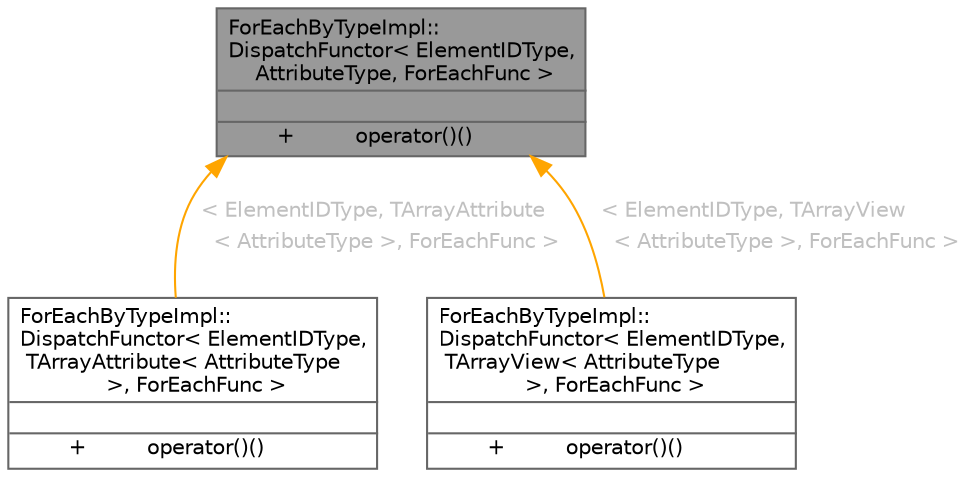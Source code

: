 digraph "ForEachByTypeImpl::DispatchFunctor&lt; ElementIDType, AttributeType, ForEachFunc &gt;"
{
 // INTERACTIVE_SVG=YES
 // LATEX_PDF_SIZE
  bgcolor="transparent";
  edge [fontname=Helvetica,fontsize=10,labelfontname=Helvetica,labelfontsize=10];
  node [fontname=Helvetica,fontsize=10,shape=box,height=0.2,width=0.4];
  Node1 [id="Node000001",shape=plain,label=<<TABLE CELLBORDER="0" BORDER="1"><TR><TD COLSPAN="2" CELLPADDING="1" CELLSPACING="0">ForEachByTypeImpl::<BR ALIGN="LEFT"/>DispatchFunctor&lt; ElementIDType,<BR ALIGN="LEFT"/> AttributeType, ForEachFunc &gt;</TD></TR>
<HR/>
<TR><TD COLSPAN="2" CELLPADDING="1" CELLSPACING="0">&nbsp;</TD></TR>
<HR/>
<TR><TD VALIGN="top" CELLPADDING="1" CELLSPACING="0">+</TD><TD VALIGN="top" ALIGN="LEFT" CELLPADDING="1" CELLSPACING="0">operator()()<BR ALIGN="LEFT"/></TD></TR>
</TABLE>>
,height=0.2,width=0.4,color="gray40", fillcolor="grey60", style="filled", fontcolor="black",tooltip=" "];
  Node1 -> Node2 [id="edge1_Node000001_Node000002",dir="back",color="orange",style="solid",tooltip=" ",label=<<TABLE CELLBORDER="0" BORDER="0"><TR><TD VALIGN="top" ALIGN="LEFT" CELLPADDING="1" CELLSPACING="0">&lt; ElementIDType, TArrayAttribute</TD></TR>
<TR><TD VALIGN="top" ALIGN="LEFT" CELLPADDING="1" CELLSPACING="0">&nbsp;&nbsp;&lt; AttributeType &gt;, ForEachFunc &gt;</TD></TR>
</TABLE>> ,fontcolor="grey" ];
  Node2 [id="Node000002",shape=plain,label=<<TABLE CELLBORDER="0" BORDER="1"><TR><TD COLSPAN="2" CELLPADDING="1" CELLSPACING="0">ForEachByTypeImpl::<BR ALIGN="LEFT"/>DispatchFunctor&lt; ElementIDType,<BR ALIGN="LEFT"/> TArrayAttribute&lt; AttributeType<BR ALIGN="LEFT"/> &gt;, ForEachFunc &gt;</TD></TR>
<HR/>
<TR><TD COLSPAN="2" CELLPADDING="1" CELLSPACING="0">&nbsp;</TD></TR>
<HR/>
<TR><TD VALIGN="top" CELLPADDING="1" CELLSPACING="0">+</TD><TD VALIGN="top" ALIGN="LEFT" CELLPADDING="1" CELLSPACING="0">operator()()<BR ALIGN="LEFT"/></TD></TR>
</TABLE>>
,height=0.2,width=0.4,color="gray40", fillcolor="white", style="filled",URL="$da/d16/structForEachByTypeImpl_1_1DispatchFunctor_3_01ElementIDType_00_01TArrayAttribute_3_01AttributeType_01_4_00_01ForEachFunc_01_4.html",tooltip=" "];
  Node1 -> Node3 [id="edge2_Node000001_Node000003",dir="back",color="orange",style="solid",tooltip=" ",label=<<TABLE CELLBORDER="0" BORDER="0"><TR><TD VALIGN="top" ALIGN="LEFT" CELLPADDING="1" CELLSPACING="0">&lt; ElementIDType, TArrayView</TD></TR>
<TR><TD VALIGN="top" ALIGN="LEFT" CELLPADDING="1" CELLSPACING="0">&nbsp;&nbsp;&lt; AttributeType &gt;, ForEachFunc &gt;</TD></TR>
</TABLE>> ,fontcolor="grey" ];
  Node3 [id="Node000003",shape=plain,label=<<TABLE CELLBORDER="0" BORDER="1"><TR><TD COLSPAN="2" CELLPADDING="1" CELLSPACING="0">ForEachByTypeImpl::<BR ALIGN="LEFT"/>DispatchFunctor&lt; ElementIDType,<BR ALIGN="LEFT"/> TArrayView&lt; AttributeType<BR ALIGN="LEFT"/> &gt;, ForEachFunc &gt;</TD></TR>
<HR/>
<TR><TD COLSPAN="2" CELLPADDING="1" CELLSPACING="0">&nbsp;</TD></TR>
<HR/>
<TR><TD VALIGN="top" CELLPADDING="1" CELLSPACING="0">+</TD><TD VALIGN="top" ALIGN="LEFT" CELLPADDING="1" CELLSPACING="0">operator()()<BR ALIGN="LEFT"/></TD></TR>
</TABLE>>
,height=0.2,width=0.4,color="gray40", fillcolor="white", style="filled",URL="$d8/d3f/structForEachByTypeImpl_1_1DispatchFunctor_3_01ElementIDType_00_01TArrayView_3_01AttributeType_01_4_00_01ForEachFunc_01_4.html",tooltip=" "];
}

